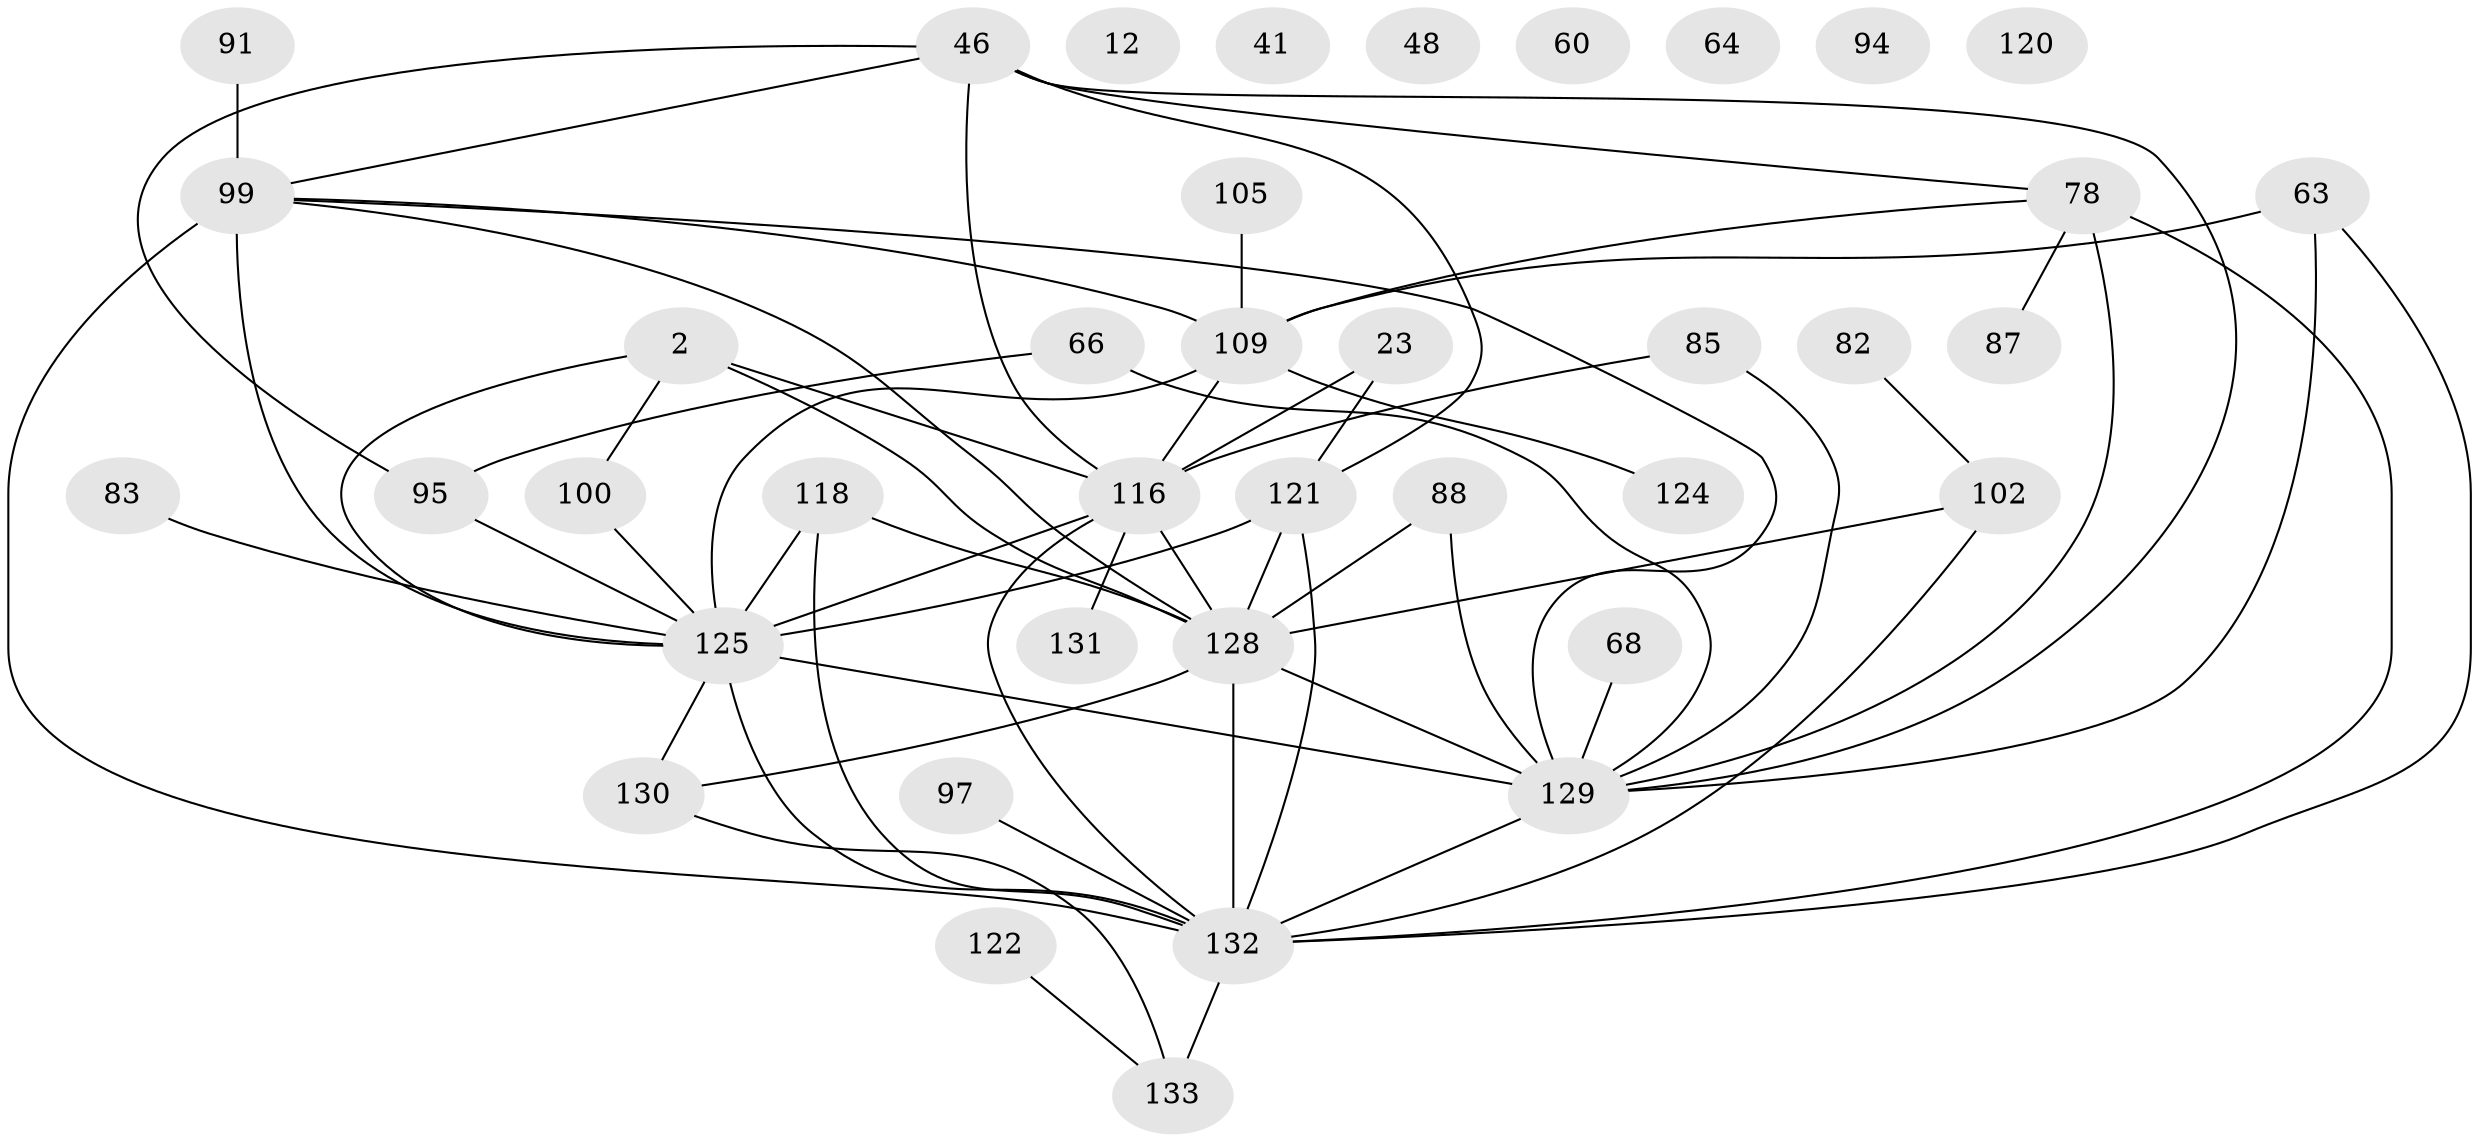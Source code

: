 // original degree distribution, {3: 0.2706766917293233, 6: 0.07518796992481203, 4: 0.21804511278195488, 1: 0.13533834586466165, 0: 0.045112781954887216, 2: 0.16541353383458646, 5: 0.07518796992481203, 7: 0.015037593984962405}
// Generated by graph-tools (version 1.1) at 2025/43/03/04/25 21:43:32]
// undirected, 39 vertices, 63 edges
graph export_dot {
graph [start="1"]
  node [color=gray90,style=filled];
  2;
  12;
  23;
  41;
  46 [super="+37"];
  48;
  60;
  63 [super="+28"];
  64 [super="+10"];
  66;
  68;
  78 [super="+76"];
  82;
  83 [super="+45+51"];
  85;
  87;
  88;
  91;
  94;
  95 [super="+24+80"];
  97;
  99 [super="+93+61+72"];
  100 [super="+25"];
  102;
  105 [super="+35"];
  109 [super="+71"];
  116 [super="+57+74+77+112"];
  118 [super="+67+111"];
  120;
  121 [super="+21"];
  122;
  124;
  125 [super="+18+73+113+86+107"];
  128 [super="+5+13+92+126"];
  129 [super="+104+27+34+123+103"];
  130 [super="+117"];
  131;
  132 [super="+20+22+119+127"];
  133 [super="+108"];
  2 -- 100 [weight=2];
  2 -- 125;
  2 -- 116 [weight=2];
  2 -- 128;
  23 -- 121;
  23 -- 116;
  46 -- 95;
  46 -- 121;
  46 -- 99 [weight=2];
  46 -- 116 [weight=5];
  46 -- 78;
  46 -- 129 [weight=2];
  63 -- 109 [weight=3];
  63 -- 129 [weight=2];
  63 -- 132;
  66 -- 95 [weight=2];
  66 -- 129 [weight=2];
  68 -- 129;
  78 -- 109 [weight=2];
  78 -- 87;
  78 -- 129 [weight=3];
  78 -- 132 [weight=5];
  82 -- 102;
  83 -- 125;
  85 -- 129;
  85 -- 116;
  88 -- 129;
  88 -- 128;
  91 -- 99;
  95 -- 125;
  97 -- 132;
  99 -- 109;
  99 -- 129;
  99 -- 132 [weight=6];
  99 -- 125;
  99 -- 128 [weight=2];
  100 -- 125;
  102 -- 132;
  102 -- 128 [weight=2];
  105 -- 109;
  109 -- 124;
  109 -- 116 [weight=2];
  109 -- 125 [weight=2];
  116 -- 132 [weight=2];
  116 -- 131 [weight=2];
  116 -- 128 [weight=5];
  116 -- 125 [weight=2];
  118 -- 132 [weight=2];
  118 -- 125;
  118 -- 128;
  121 -- 125;
  121 -- 132 [weight=2];
  121 -- 128 [weight=3];
  122 -- 133;
  125 -- 130;
  125 -- 129 [weight=4];
  125 -- 132;
  128 -- 129;
  128 -- 130 [weight=2];
  128 -- 132;
  129 -- 132 [weight=4];
  130 -- 133;
  132 -- 133 [weight=2];
}
